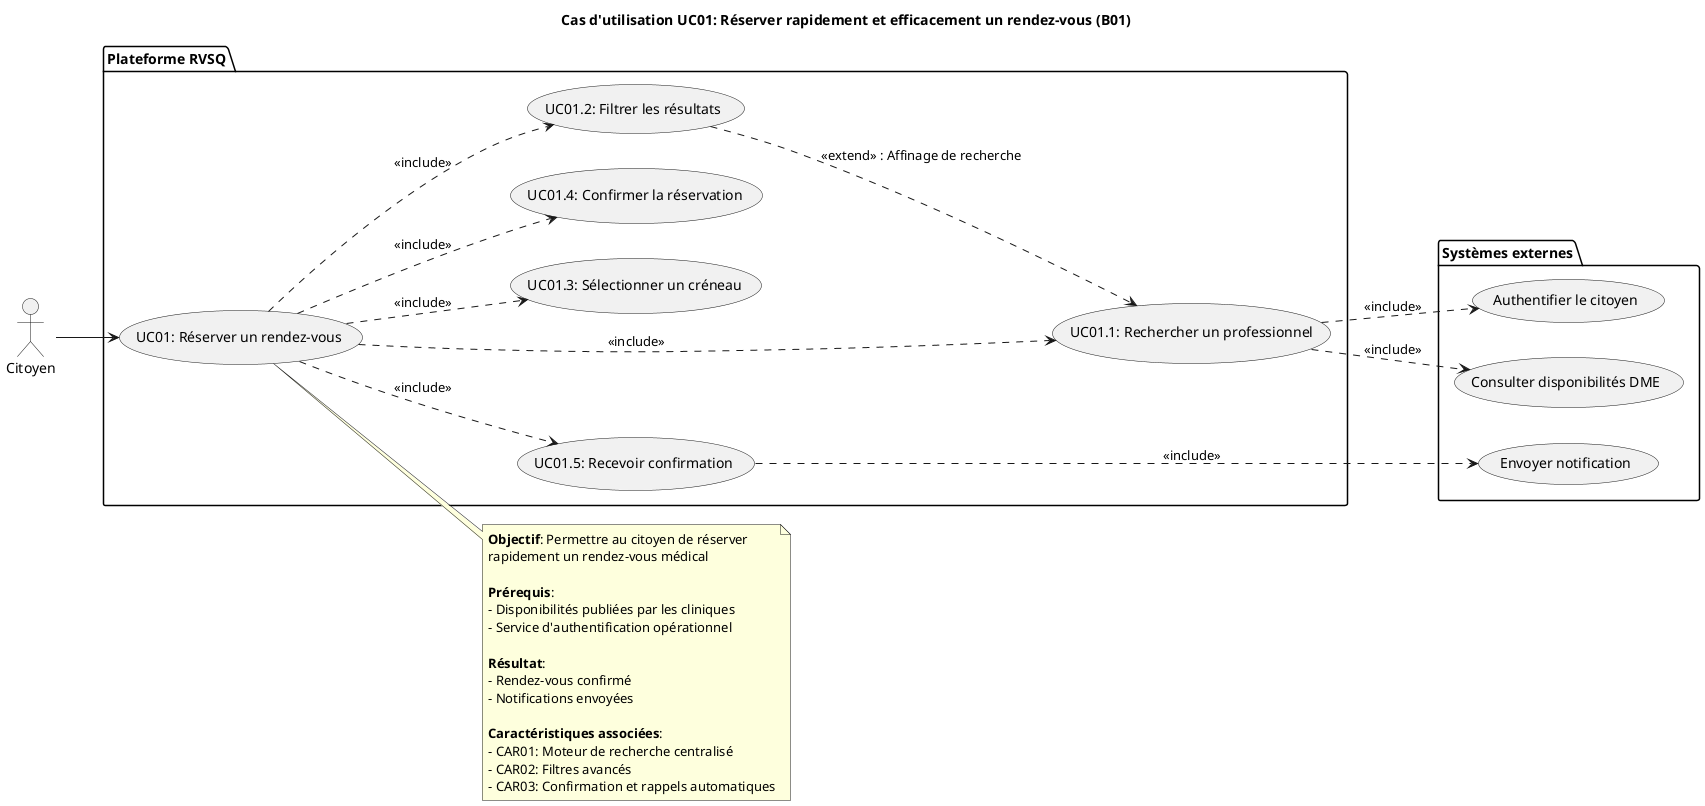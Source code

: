 @startuml UC01_Reserver_RDV
!define RECTANGLE class

title Cas d'utilisation UC01: Réserver rapidement et efficacement un rendez-vous (B01)

left to right direction

actor "Citoyen" as citoyen

package "Plateforme RVSQ" {
  usecase "UC01: Réserver un rendez-vous" as UC01
  usecase "UC01.1: Rechercher un professionnel" as UC01_1
  usecase "UC01.2: Filtrer les résultats" as UC01_2
  usecase "UC01.3: Sélectionner un créneau" as UC01_3
  usecase "UC01.4: Confirmer la réservation" as UC01_4
  usecase "UC01.5: Recevoir confirmation" as UC01_5
}

package "Systèmes externes" {
  usecase "Authentifier le citoyen" as auth
  usecase "Consulter disponibilités DME" as dme
  usecase "Envoyer notification" as notif
}

' Relations principales
citoyen --> UC01

' Décomposition du cas principal
UC01 ..> UC01_1 : <<include>>
UC01 ..> UC01_2 : <<include>>
UC01 ..> UC01_3 : <<include>>
UC01 ..> UC01_4 : <<include>>
UC01 ..> UC01_5 : <<include>>

' Relations avec systèmes externes
UC01_1 ..> auth : <<include>>
UC01_1 ..> dme : <<include>>
UC01_5 ..> notif : <<include>>

' Extensions
UC01_2 ..> UC01_1 : <<extend>> : Affinage de recherche

note right of UC01
  **Objectif**: Permettre au citoyen de réserver 
  rapidement un rendez-vous médical
  
  **Prérequis**: 
  - Disponibilités publiées par les cliniques
  - Service d'authentification opérationnel
  
  **Résultat**: 
  - Rendez-vous confirmé
  - Notifications envoyées
  
  **Caractéristiques associées**:
  - CAR01: Moteur de recherche centralisé
  - CAR02: Filtres avancés 
  - CAR03: Confirmation et rappels automatiques
end note

@enduml